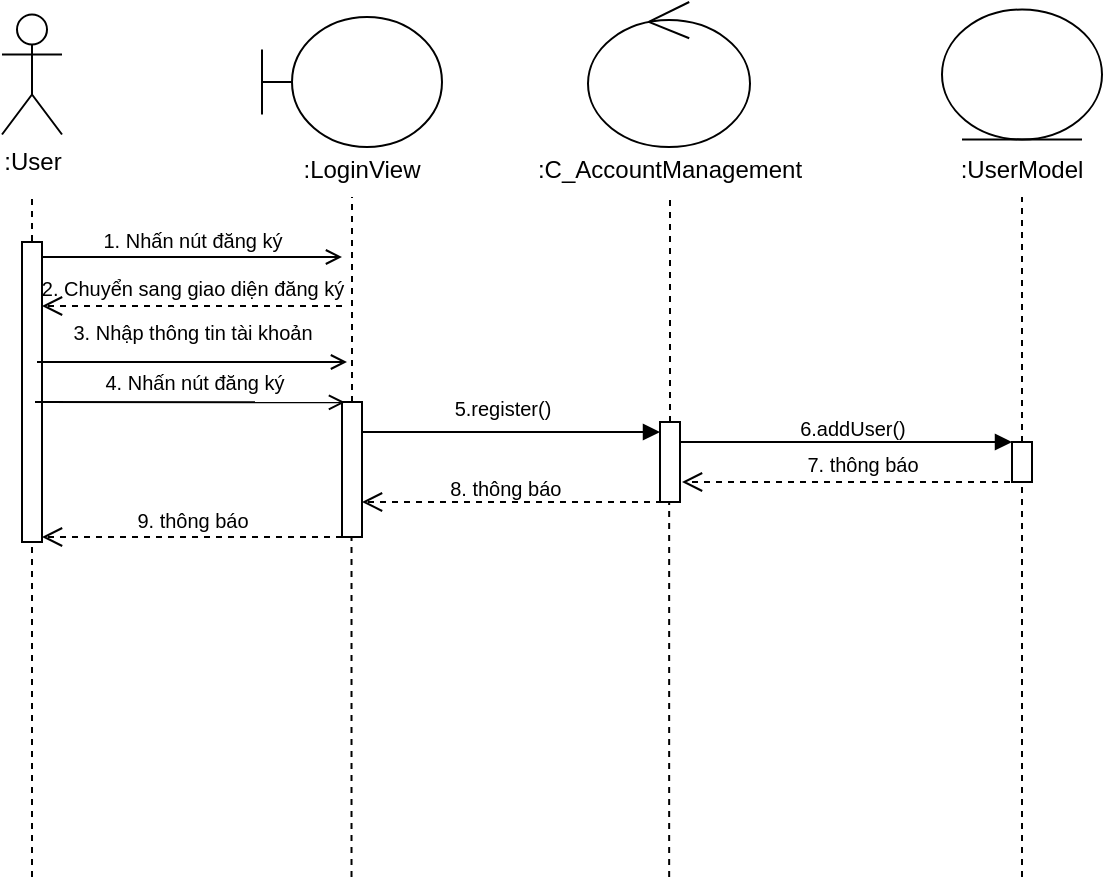 <mxfile version="27.1.0">
  <diagram name="Trang-1" id="YQufO6UNZ52iV-K-rRK8">
    <mxGraphModel dx="1213" dy="625" grid="1" gridSize="10" guides="1" tooltips="1" connect="1" arrows="1" fold="1" page="1" pageScale="1" pageWidth="827" pageHeight="1169" math="0" shadow="0">
      <root>
        <mxCell id="0" />
        <mxCell id="1" parent="0" />
        <mxCell id="CkPlOE1ukzoksZlgn2b4-1" value=":User" style="shape=umlActor;verticalLabelPosition=bottom;verticalAlign=top;html=1;outlineConnect=0;" parent="1" vertex="1">
          <mxGeometry x="300" y="196.25" width="30" height="60" as="geometry" />
        </mxCell>
        <mxCell id="CkPlOE1ukzoksZlgn2b4-2" value="" style="endArrow=none;dashed=1;html=1;rounded=0;" parent="1" edge="1">
          <mxGeometry width="50" height="50" relative="1" as="geometry">
            <mxPoint x="315" y="627.5" as="sourcePoint" />
            <mxPoint x="315" y="287.5" as="targetPoint" />
          </mxGeometry>
        </mxCell>
        <mxCell id="CkPlOE1ukzoksZlgn2b4-3" value="" style="shape=umlBoundary;whiteSpace=wrap;html=1;" parent="1" vertex="1">
          <mxGeometry x="430" y="197.5" width="90" height="65" as="geometry" />
        </mxCell>
        <mxCell id="CkPlOE1ukzoksZlgn2b4-4" value="" style="ellipse;shape=umlControl;whiteSpace=wrap;html=1;" parent="1" vertex="1">
          <mxGeometry x="593" y="190" width="81" height="72.5" as="geometry" />
        </mxCell>
        <mxCell id="CkPlOE1ukzoksZlgn2b4-5" value="" style="ellipse;shape=umlEntity;whiteSpace=wrap;html=1;" parent="1" vertex="1">
          <mxGeometry x="770" y="193.75" width="80" height="65" as="geometry" />
        </mxCell>
        <mxCell id="CkPlOE1ukzoksZlgn2b4-6" value="" style="endArrow=none;dashed=1;html=1;rounded=0;" parent="1" source="CkPlOE1ukzoksZlgn2b4-15" edge="1">
          <mxGeometry width="50" height="50" relative="1" as="geometry">
            <mxPoint x="474.76" y="627.5" as="sourcePoint" />
            <mxPoint x="475" y="287.5" as="targetPoint" />
          </mxGeometry>
        </mxCell>
        <mxCell id="CkPlOE1ukzoksZlgn2b4-7" value="" style="endArrow=none;dashed=1;html=1;rounded=0;" parent="1" source="CkPlOE1ukzoksZlgn2b4-17" edge="1">
          <mxGeometry width="50" height="50" relative="1" as="geometry">
            <mxPoint x="633.58" y="627.5" as="sourcePoint" />
            <mxPoint x="634" y="287.5" as="targetPoint" />
          </mxGeometry>
        </mxCell>
        <mxCell id="CkPlOE1ukzoksZlgn2b4-8" value="" style="endArrow=none;dashed=1;html=1;rounded=0;" parent="1" source="CkPlOE1ukzoksZlgn2b4-22" edge="1">
          <mxGeometry width="50" height="50" relative="1" as="geometry">
            <mxPoint x="810" y="627.5" as="sourcePoint" />
            <mxPoint x="810" y="287.5" as="targetPoint" />
          </mxGeometry>
        </mxCell>
        <mxCell id="CkPlOE1ukzoksZlgn2b4-9" value="&lt;font style=&quot;font-size: 10px;&quot;&gt;1. Nhấn nút đăng ký&lt;/font&gt;" style="html=1;verticalAlign=bottom;startArrow=none;startFill=0;endArrow=open;curved=0;rounded=0;endFill=0;" parent="1" edge="1">
          <mxGeometry width="60" relative="1" as="geometry">
            <mxPoint x="320" y="317.5" as="sourcePoint" />
            <mxPoint x="470" y="317.5" as="targetPoint" />
          </mxGeometry>
        </mxCell>
        <mxCell id="CkPlOE1ukzoksZlgn2b4-10" value="" style="html=1;points=[[0,0,0,0,5],[0,1,0,0,-5],[1,0,0,0,5],[1,1,0,0,-5]];perimeter=orthogonalPerimeter;outlineConnect=0;targetShapes=umlLifeline;portConstraint=eastwest;newEdgeStyle={&quot;curved&quot;:0,&quot;rounded&quot;:0};" parent="1" vertex="1">
          <mxGeometry x="310" y="310" width="10" height="150" as="geometry" />
        </mxCell>
        <mxCell id="CkPlOE1ukzoksZlgn2b4-11" value="" style="html=1;verticalAlign=bottom;startArrow=none;startFill=0;endArrow=block;curved=0;rounded=0;endFill=1;entryX=0;entryY=0;entryDx=0;entryDy=5;entryPerimeter=0;" parent="1" source="CkPlOE1ukzoksZlgn2b4-15" target="CkPlOE1ukzoksZlgn2b4-17" edge="1">
          <mxGeometry width="60" relative="1" as="geometry">
            <mxPoint x="480" y="402.16" as="sourcePoint" />
            <mxPoint x="620" y="410" as="targetPoint" />
          </mxGeometry>
        </mxCell>
        <mxCell id="CkPlOE1ukzoksZlgn2b4-13" value="&lt;span style=&quot;font-size: 10px;&quot;&gt;5.register()&lt;/span&gt;" style="text;html=1;align=center;verticalAlign=middle;resizable=0;points=[];autosize=1;strokeColor=none;fillColor=none;" parent="1" vertex="1">
          <mxGeometry x="515" y="377.5" width="70" height="30" as="geometry" />
        </mxCell>
        <mxCell id="CkPlOE1ukzoksZlgn2b4-14" value="" style="endArrow=none;dashed=1;html=1;rounded=0;" parent="1" target="CkPlOE1ukzoksZlgn2b4-15" edge="1">
          <mxGeometry width="50" height="50" relative="1" as="geometry">
            <mxPoint x="474.76" y="627.5" as="sourcePoint" />
            <mxPoint x="474.76" y="277.5" as="targetPoint" />
          </mxGeometry>
        </mxCell>
        <mxCell id="CkPlOE1ukzoksZlgn2b4-15" value="" style="html=1;points=[[0,0,0,0,5],[0,1,0,0,-5],[1,0,0,0,5],[1,1,0,0,-5]];perimeter=orthogonalPerimeter;outlineConnect=0;targetShapes=umlLifeline;portConstraint=eastwest;newEdgeStyle={&quot;curved&quot;:0,&quot;rounded&quot;:0};" parent="1" vertex="1">
          <mxGeometry x="470" y="390" width="10" height="67.5" as="geometry" />
        </mxCell>
        <mxCell id="CkPlOE1ukzoksZlgn2b4-16" value="" style="endArrow=none;dashed=1;html=1;rounded=0;" parent="1" target="CkPlOE1ukzoksZlgn2b4-17" edge="1">
          <mxGeometry width="50" height="50" relative="1" as="geometry">
            <mxPoint x="633.58" y="627.5" as="sourcePoint" />
            <mxPoint x="633.58" y="277.5" as="targetPoint" />
          </mxGeometry>
        </mxCell>
        <mxCell id="CkPlOE1ukzoksZlgn2b4-17" value="" style="html=1;points=[[0,0,0,0,5],[0,1,0,0,-5],[1,0,0,0,5],[1,1,0,0,-5]];perimeter=orthogonalPerimeter;outlineConnect=0;targetShapes=umlLifeline;portConstraint=eastwest;newEdgeStyle={&quot;curved&quot;:0,&quot;rounded&quot;:0};" parent="1" vertex="1">
          <mxGeometry x="629" y="400" width="10" height="40" as="geometry" />
        </mxCell>
        <mxCell id="CkPlOE1ukzoksZlgn2b4-18" value="" style="html=1;verticalAlign=bottom;startArrow=none;startFill=0;endArrow=block;curved=0;rounded=0;endFill=1;" parent="1" edge="1">
          <mxGeometry width="60" relative="1" as="geometry">
            <mxPoint x="639" y="410" as="sourcePoint" />
            <mxPoint x="805" y="410" as="targetPoint" />
          </mxGeometry>
        </mxCell>
        <mxCell id="CkPlOE1ukzoksZlgn2b4-19" value="&lt;span style=&quot;font-size: 10px;&quot;&gt;6.addUser()&lt;/span&gt;" style="text;html=1;align=center;verticalAlign=middle;resizable=0;points=[];autosize=1;strokeColor=none;fillColor=none;" parent="1" vertex="1">
          <mxGeometry x="685" y="387.5" width="80" height="30" as="geometry" />
        </mxCell>
        <mxCell id="CkPlOE1ukzoksZlgn2b4-20" value="&lt;font style=&quot;font-size: 10px;&quot;&gt;7. thông báo&lt;/font&gt;" style="html=1;verticalAlign=bottom;endArrow=open;dashed=1;endSize=8;curved=0;rounded=0;" parent="1" edge="1">
          <mxGeometry x="-0.059" relative="1" as="geometry">
            <mxPoint x="810" y="430" as="sourcePoint" />
            <mxPoint x="640" y="430" as="targetPoint" />
            <mxPoint as="offset" />
          </mxGeometry>
        </mxCell>
        <mxCell id="CkPlOE1ukzoksZlgn2b4-21" value="" style="endArrow=none;dashed=1;html=1;rounded=0;" parent="1" target="CkPlOE1ukzoksZlgn2b4-22" edge="1">
          <mxGeometry width="50" height="50" relative="1" as="geometry">
            <mxPoint x="810" y="627.5" as="sourcePoint" />
            <mxPoint x="810" y="277.5" as="targetPoint" />
          </mxGeometry>
        </mxCell>
        <mxCell id="CkPlOE1ukzoksZlgn2b4-22" value="" style="html=1;points=[[0,0,0,0,5],[0,1,0,0,-5],[1,0,0,0,5],[1,1,0,0,-5]];perimeter=orthogonalPerimeter;outlineConnect=0;targetShapes=umlLifeline;portConstraint=eastwest;newEdgeStyle={&quot;curved&quot;:0,&quot;rounded&quot;:0};" parent="1" vertex="1">
          <mxGeometry x="805" y="410" width="10" height="20" as="geometry" />
        </mxCell>
        <mxCell id="CkPlOE1ukzoksZlgn2b4-23" value="" style="html=1;verticalAlign=bottom;endArrow=open;dashed=1;endSize=8;curved=0;rounded=0;" parent="1" edge="1">
          <mxGeometry x="0.6" y="43" relative="1" as="geometry">
            <mxPoint x="630" y="440" as="sourcePoint" />
            <mxPoint x="480" y="440" as="targetPoint" />
            <mxPoint as="offset" />
          </mxGeometry>
        </mxCell>
        <mxCell id="CkPlOE1ukzoksZlgn2b4-24" value="&lt;span style=&quot;font-size: 10px;&quot;&gt;9. thông báo&lt;/span&gt;" style="html=1;verticalAlign=bottom;endArrow=open;dashed=1;endSize=8;curved=0;rounded=0;" parent="1" edge="1">
          <mxGeometry relative="1" as="geometry">
            <mxPoint x="470" y="457.5" as="sourcePoint" />
            <mxPoint x="320" y="457.5" as="targetPoint" />
          </mxGeometry>
        </mxCell>
        <mxCell id="CkPlOE1ukzoksZlgn2b4-25" value=":LoginView" style="text;html=1;align=center;verticalAlign=middle;whiteSpace=wrap;rounded=0;" parent="1" vertex="1">
          <mxGeometry x="450" y="258.75" width="60" height="30" as="geometry" />
        </mxCell>
        <mxCell id="CkPlOE1ukzoksZlgn2b4-26" value=":C_AccountManagement" style="text;html=1;align=center;verticalAlign=middle;whiteSpace=wrap;rounded=0;" parent="1" vertex="1">
          <mxGeometry x="604" y="258.75" width="60" height="30" as="geometry" />
        </mxCell>
        <mxCell id="CkPlOE1ukzoksZlgn2b4-27" value=":UserModel" style="text;html=1;align=center;verticalAlign=middle;whiteSpace=wrap;rounded=0;" parent="1" vertex="1">
          <mxGeometry x="780" y="258.75" width="60" height="30" as="geometry" />
        </mxCell>
        <mxCell id="CkPlOE1ukzoksZlgn2b4-29" value="" style="html=1;verticalAlign=bottom;endArrow=open;dashed=1;endSize=8;curved=0;rounded=0;" parent="1" edge="1">
          <mxGeometry relative="1" as="geometry">
            <mxPoint x="470" y="342" as="sourcePoint" />
            <mxPoint x="320" y="342" as="targetPoint" />
          </mxGeometry>
        </mxCell>
        <mxCell id="CkPlOE1ukzoksZlgn2b4-31" value="&lt;font style=&quot;font-size: 10px;&quot;&gt;2. Chuyển sang giao diện đăng ký&lt;/font&gt;" style="text;html=1;align=center;verticalAlign=middle;resizable=0;points=[];autosize=1;strokeColor=none;fillColor=none;" parent="1" vertex="1">
          <mxGeometry x="310" y="317.5" width="170" height="30" as="geometry" />
        </mxCell>
        <mxCell id="CkPlOE1ukzoksZlgn2b4-32" value="" style="html=1;verticalAlign=bottom;startArrow=none;startFill=0;endArrow=open;curved=0;rounded=0;endFill=0;" parent="1" edge="1">
          <mxGeometry width="60" relative="1" as="geometry">
            <mxPoint x="317.5" y="370" as="sourcePoint" />
            <mxPoint x="472.5" y="370" as="targetPoint" />
            <Array as="points">
              <mxPoint x="392.5" y="370" />
            </Array>
          </mxGeometry>
        </mxCell>
        <mxCell id="CkPlOE1ukzoksZlgn2b4-34" value="&lt;font style=&quot;font-size: 10px;&quot;&gt;3. Nhập thông tin tài khoản&lt;/font&gt;" style="text;html=1;align=center;verticalAlign=middle;resizable=0;points=[];autosize=1;strokeColor=none;fillColor=none;" parent="1" vertex="1">
          <mxGeometry x="325" y="340" width="140" height="30" as="geometry" />
        </mxCell>
        <mxCell id="CkPlOE1ukzoksZlgn2b4-35" value="" style="html=1;verticalAlign=bottom;startArrow=none;startFill=0;endArrow=open;curved=0;rounded=0;endFill=0;" parent="1" edge="1">
          <mxGeometry width="60" relative="1" as="geometry">
            <mxPoint x="316.5" y="390" as="sourcePoint" />
            <mxPoint x="471.5" y="390.16" as="targetPoint" />
          </mxGeometry>
        </mxCell>
        <mxCell id="CkPlOE1ukzoksZlgn2b4-36" value="&lt;font style=&quot;font-size: 10px;&quot;&gt;4. Nhấn nút đăng ký&lt;/font&gt;" style="edgeLabel;html=1;align=center;verticalAlign=middle;resizable=0;points=[];" parent="CkPlOE1ukzoksZlgn2b4-35" vertex="1" connectable="0">
          <mxGeometry x="-0.436" y="3" relative="1" as="geometry">
            <mxPoint x="36" y="-7" as="offset" />
          </mxGeometry>
        </mxCell>
        <mxCell id="CkPlOE1ukzoksZlgn2b4-39" value="&lt;font style=&quot;font-size: 10px;&quot;&gt;&amp;nbsp;8. thông báo&lt;/font&gt;" style="text;html=1;align=center;verticalAlign=middle;resizable=0;points=[];autosize=1;strokeColor=none;fillColor=none;" parent="1" vertex="1">
          <mxGeometry x="510" y="417.5" width="80" height="30" as="geometry" />
        </mxCell>
      </root>
    </mxGraphModel>
  </diagram>
</mxfile>
